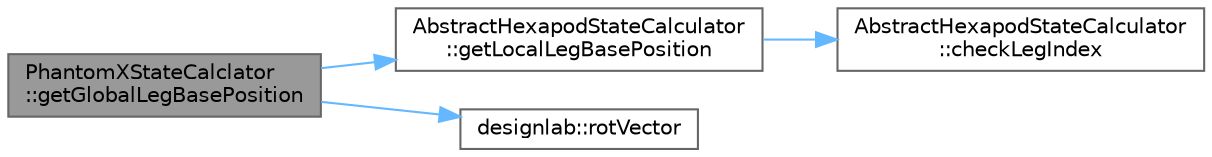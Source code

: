 digraph "PhantomXStateCalclator::getGlobalLegBasePosition"
{
 // LATEX_PDF_SIZE
  bgcolor="transparent";
  edge [fontname=Helvetica,fontsize=10,labelfontname=Helvetica,labelfontsize=10];
  node [fontname=Helvetica,fontsize=10,shape=box,height=0.2,width=0.4];
  rankdir="LR";
  Node1 [id="Node000001",label="PhantomXStateCalclator\l::getGlobalLegBasePosition",height=0.2,width=0.4,color="gray40", fillcolor="grey60", style="filled", fontcolor="black",tooltip="【スレッドセーフ】脚の付け根の座標( leg base position)を取得する．グローバル(ワールド)座標系"];
  Node1 -> Node2 [id="edge1_Node000001_Node000002",color="steelblue1",style="solid",tooltip=" "];
  Node2 [id="Node000002",label="AbstractHexapodStateCalculator\l::getLocalLegBasePosition",height=0.2,width=0.4,color="grey40", fillcolor="white", style="filled",URL="$class_abstract_hexapod_state_calculator.html#a6d663fef2c7956b03eaceced6ed77a26",tooltip="【スレッドセーフ】脚の付け根の座標( leg base position)を取得する．ローカル(ロボット)座標系"];
  Node2 -> Node3 [id="edge2_Node000002_Node000003",color="steelblue1",style="solid",tooltip=" "];
  Node3 [id="Node000003",label="AbstractHexapodStateCalculator\l::checkLegIndex",height=0.2,width=0.4,color="grey40", fillcolor="white", style="filled",URL="$class_abstract_hexapod_state_calculator.html#a18c304b7036e49a272be24dd1792975f",tooltip="脚番号のチェックを行う．constexprなので，コンパイル時にチェックされる．"];
  Node1 -> Node4 [id="edge3_Node000001_Node000004",color="steelblue1",style="solid",tooltip=" "];
  Node4 [id="Node000004",label="designlab::rotVector",height=0.2,width=0.4,color="grey40", fillcolor="white", style="filled",URL="$namespacedesignlab.html#a856b1521c31b6c5ec35f3028b7df7179",tooltip="回転させたベクトルを返す．三角関数の処理が多く重たいので注意．"];
}
